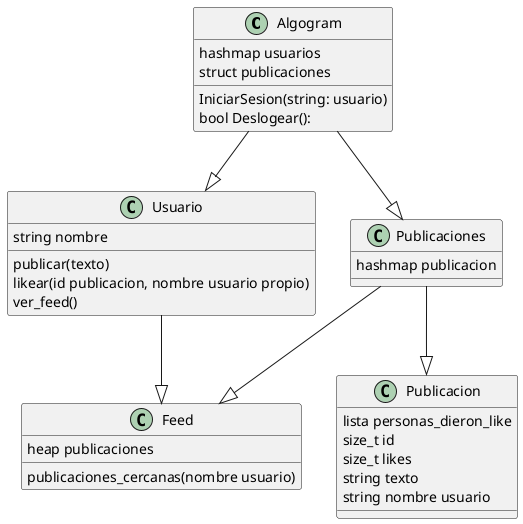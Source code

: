 @startuml
'https://plantuml.com/class-diagram

class Algogram
class Usuario

class Feed
class Publicaciones
class Publicacion




Algogram --|> Usuario
Algogram --|> Publicaciones


Usuario --|> Feed



Publicaciones --|> Feed
Publicaciones --|> Publicacion



class Algogram {
    hashmap usuarios
    struct publicaciones
    IniciarSesion(string: usuario)
    bool Deslogear():
}


class Usuario {
    string nombre

    publicar(texto)
    likear(id publicacion, nombre usuario propio)
    ver_feed()
}

class Feed{
    heap publicaciones
    publicaciones_cercanas(nombre usuario)
}

class Publicaciones{
    hashmap publicacion
}

class Publicacion{
    lista personas_dieron_like
    size_t id
    size_t likes
    string texto
    string nombre usuario
}


@enduml